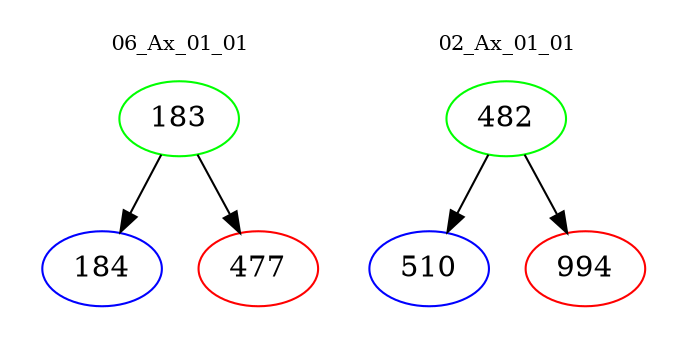 digraph{
subgraph cluster_0 {
color = white
label = "06_Ax_01_01";
fontsize=10;
T0_183 [label="183", color="green"]
T0_183 -> T0_184 [color="black"]
T0_184 [label="184", color="blue"]
T0_183 -> T0_477 [color="black"]
T0_477 [label="477", color="red"]
}
subgraph cluster_1 {
color = white
label = "02_Ax_01_01";
fontsize=10;
T1_482 [label="482", color="green"]
T1_482 -> T1_510 [color="black"]
T1_510 [label="510", color="blue"]
T1_482 -> T1_994 [color="black"]
T1_994 [label="994", color="red"]
}
}

